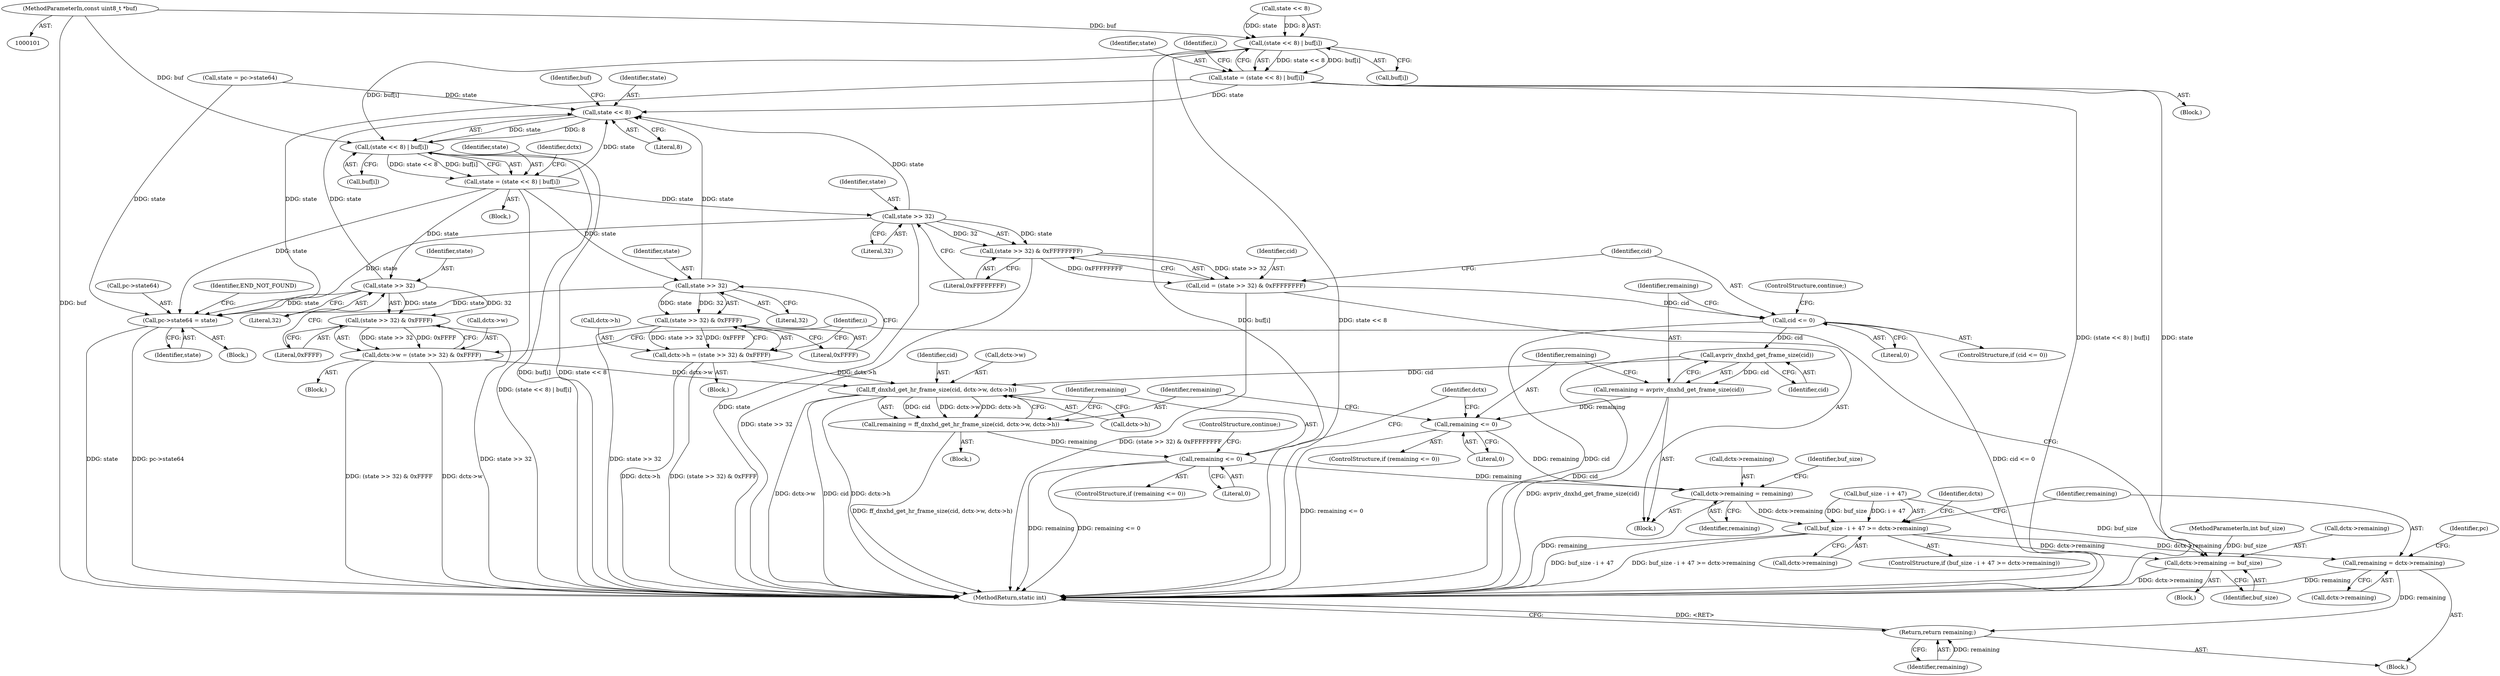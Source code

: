 digraph "0_FFmpeg_611b35627488a8d0763e75c25ee0875c5b7987dd@pointer" {
"1000103" [label="(MethodParameterIn,const uint8_t *buf)"];
"1000145" [label="(Call,(state << 8) | buf[i])"];
"1000143" [label="(Call,state = (state << 8) | buf[i])"];
"1000196" [label="(Call,state << 8)"];
"1000195" [label="(Call,(state << 8) | buf[i])"];
"1000193" [label="(Call,state = (state << 8) | buf[i])"];
"1000214" [label="(Call,state >> 32)"];
"1000213" [label="(Call,(state >> 32) & 0xFFFF)"];
"1000209" [label="(Call,dctx->h = (state >> 32) & 0xFFFF)"];
"1000268" [label="(Call,ff_dnxhd_get_hr_frame_size(cid, dctx->w, dctx->h))"];
"1000266" [label="(Call,remaining = ff_dnxhd_get_hr_frame_size(cid, dctx->w, dctx->h))"];
"1000277" [label="(Call,remaining <= 0)"];
"1000281" [label="(Call,dctx->remaining = remaining)"];
"1000287" [label="(Call,buf_size - i + 47 >= dctx->remaining)"];
"1000298" [label="(Call,remaining = dctx->remaining)"];
"1000324" [label="(Return,return remaining;)"];
"1000328" [label="(Call,dctx->remaining -= buf_size)"];
"1000385" [label="(Call,pc->state64 = state)"];
"1000231" [label="(Call,state >> 32)"];
"1000230" [label="(Call,(state >> 32) & 0xFFFF)"];
"1000226" [label="(Call,dctx->w = (state >> 32) & 0xFFFF)"];
"1000247" [label="(Call,state >> 32)"];
"1000246" [label="(Call,(state >> 32) & 0xFFFFFFFF)"];
"1000244" [label="(Call,cid = (state >> 32) & 0xFFFFFFFF)"];
"1000253" [label="(Call,cid <= 0)"];
"1000259" [label="(Call,avpriv_dnxhd_get_frame_size(cid))"];
"1000257" [label="(Call,remaining = avpriv_dnxhd_get_frame_size(cid))"];
"1000262" [label="(Call,remaining <= 0)"];
"1000283" [label="(Identifier,dctx)"];
"1000227" [label="(Call,dctx->w)"];
"1000385" [label="(Call,pc->state64 = state)"];
"1000226" [label="(Call,dctx->w = (state >> 32) & 0xFFFF)"];
"1000279" [label="(Literal,0)"];
"1000277" [label="(Call,remaining <= 0)"];
"1000252" [label="(ControlStructure,if (cid <= 0))"];
"1000264" [label="(Literal,0)"];
"1000386" [label="(Call,pc->state64)"];
"1000257" [label="(Call,remaining = avpriv_dnxhd_get_frame_size(cid))"];
"1000187" [label="(Identifier,i)"];
"1000250" [label="(Literal,0xFFFFFFFF)"];
"1000213" [label="(Call,(state >> 32) & 0xFFFF)"];
"1000233" [label="(Literal,32)"];
"1000332" [label="(Identifier,buf_size)"];
"1000260" [label="(Identifier,cid)"];
"1000298" [label="(Call,remaining = dctx->remaining)"];
"1000268" [label="(Call,ff_dnxhd_get_hr_frame_size(cid, dctx->w, dctx->h))"];
"1000325" [label="(Identifier,remaining)"];
"1000225" [label="(Block,)"];
"1000188" [label="(Block,)"];
"1000246" [label="(Call,(state >> 32) & 0xFFFFFFFF)"];
"1000270" [label="(Call,dctx->w)"];
"1000199" [label="(Call,buf[i])"];
"1000209" [label="(Call,dctx->h = (state >> 32) & 0xFFFF)"];
"1000258" [label="(Identifier,remaining)"];
"1000299" [label="(Identifier,remaining)"];
"1000330" [label="(Identifier,dctx)"];
"1000194" [label="(Identifier,state)"];
"1000265" [label="(Block,)"];
"1000329" [label="(Call,dctx->remaining)"];
"1000324" [label="(Return,return remaining;)"];
"1000286" [label="(ControlStructure,if (buf_size - i + 47 >= dctx->remaining))"];
"1000253" [label="(Call,cid <= 0)"];
"1000230" [label="(Call,(state >> 32) & 0xFFFF)"];
"1000198" [label="(Literal,8)"];
"1000261" [label="(ControlStructure,if (remaining <= 0))"];
"1000105" [label="(Block,)"];
"1000217" [label="(Literal,0xFFFF)"];
"1000327" [label="(Block,)"];
"1000392" [label="(MethodReturn,static int)"];
"1000144" [label="(Identifier,state)"];
"1000259" [label="(Call,avpriv_dnxhd_get_frame_size(cid))"];
"1000245" [label="(Identifier,cid)"];
"1000242" [label="(Block,)"];
"1000282" [label="(Call,dctx->remaining)"];
"1000300" [label="(Call,dctx->remaining)"];
"1000287" [label="(Call,buf_size - i + 47 >= dctx->remaining)"];
"1000232" [label="(Identifier,state)"];
"1000154" [label="(Identifier,i)"];
"1000305" [label="(Identifier,pc)"];
"1000216" [label="(Literal,32)"];
"1000104" [label="(MethodParameterIn,int buf_size)"];
"1000263" [label="(Identifier,remaining)"];
"1000143" [label="(Call,state = (state << 8) | buf[i])"];
"1000267" [label="(Identifier,remaining)"];
"1000254" [label="(Identifier,cid)"];
"1000114" [label="(Call,state = pc->state64)"];
"1000285" [label="(Identifier,remaining)"];
"1000200" [label="(Identifier,buf)"];
"1000195" [label="(Call,(state << 8) | buf[i])"];
"1000142" [label="(Block,)"];
"1000269" [label="(Identifier,cid)"];
"1000266" [label="(Call,remaining = ff_dnxhd_get_hr_frame_size(cid, dctx->w, dctx->h))"];
"1000234" [label="(Literal,0xFFFF)"];
"1000197" [label="(Identifier,state)"];
"1000248" [label="(Identifier,state)"];
"1000244" [label="(Call,cid = (state >> 32) & 0xFFFFFFFF)"];
"1000146" [label="(Call,state << 8)"];
"1000196" [label="(Call,state << 8)"];
"1000149" [label="(Call,buf[i])"];
"1000293" [label="(Call,dctx->remaining)"];
"1000193" [label="(Call,state = (state << 8) | buf[i])"];
"1000276" [label="(ControlStructure,if (remaining <= 0))"];
"1000391" [label="(Identifier,END_NOT_FOUND)"];
"1000262" [label="(Call,remaining <= 0)"];
"1000255" [label="(Literal,0)"];
"1000288" [label="(Call,buf_size - i + 47)"];
"1000289" [label="(Identifier,buf_size)"];
"1000280" [label="(ControlStructure,continue;)"];
"1000389" [label="(Identifier,state)"];
"1000210" [label="(Call,dctx->h)"];
"1000296" [label="(Block,)"];
"1000247" [label="(Call,state >> 32)"];
"1000256" [label="(ControlStructure,continue;)"];
"1000145" [label="(Call,(state << 8) | buf[i])"];
"1000214" [label="(Call,state >> 32)"];
"1000281" [label="(Call,dctx->remaining = remaining)"];
"1000205" [label="(Identifier,dctx)"];
"1000328" [label="(Call,dctx->remaining -= buf_size)"];
"1000249" [label="(Literal,32)"];
"1000103" [label="(MethodParameterIn,const uint8_t *buf)"];
"1000273" [label="(Call,dctx->h)"];
"1000231" [label="(Call,state >> 32)"];
"1000215" [label="(Identifier,state)"];
"1000208" [label="(Block,)"];
"1000278" [label="(Identifier,remaining)"];
"1000103" -> "1000101"  [label="AST: "];
"1000103" -> "1000392"  [label="DDG: buf"];
"1000103" -> "1000145"  [label="DDG: buf"];
"1000103" -> "1000195"  [label="DDG: buf"];
"1000145" -> "1000143"  [label="AST: "];
"1000145" -> "1000149"  [label="CFG: "];
"1000146" -> "1000145"  [label="AST: "];
"1000149" -> "1000145"  [label="AST: "];
"1000143" -> "1000145"  [label="CFG: "];
"1000145" -> "1000392"  [label="DDG: buf[i]"];
"1000145" -> "1000392"  [label="DDG: state << 8"];
"1000145" -> "1000143"  [label="DDG: state << 8"];
"1000145" -> "1000143"  [label="DDG: buf[i]"];
"1000146" -> "1000145"  [label="DDG: state"];
"1000146" -> "1000145"  [label="DDG: 8"];
"1000145" -> "1000195"  [label="DDG: buf[i]"];
"1000143" -> "1000142"  [label="AST: "];
"1000144" -> "1000143"  [label="AST: "];
"1000154" -> "1000143"  [label="CFG: "];
"1000143" -> "1000392"  [label="DDG: state"];
"1000143" -> "1000392"  [label="DDG: (state << 8) | buf[i]"];
"1000143" -> "1000196"  [label="DDG: state"];
"1000143" -> "1000385"  [label="DDG: state"];
"1000196" -> "1000195"  [label="AST: "];
"1000196" -> "1000198"  [label="CFG: "];
"1000197" -> "1000196"  [label="AST: "];
"1000198" -> "1000196"  [label="AST: "];
"1000200" -> "1000196"  [label="CFG: "];
"1000196" -> "1000195"  [label="DDG: state"];
"1000196" -> "1000195"  [label="DDG: 8"];
"1000247" -> "1000196"  [label="DDG: state"];
"1000193" -> "1000196"  [label="DDG: state"];
"1000114" -> "1000196"  [label="DDG: state"];
"1000231" -> "1000196"  [label="DDG: state"];
"1000214" -> "1000196"  [label="DDG: state"];
"1000195" -> "1000193"  [label="AST: "];
"1000195" -> "1000199"  [label="CFG: "];
"1000199" -> "1000195"  [label="AST: "];
"1000193" -> "1000195"  [label="CFG: "];
"1000195" -> "1000392"  [label="DDG: buf[i]"];
"1000195" -> "1000392"  [label="DDG: state << 8"];
"1000195" -> "1000193"  [label="DDG: state << 8"];
"1000195" -> "1000193"  [label="DDG: buf[i]"];
"1000193" -> "1000188"  [label="AST: "];
"1000194" -> "1000193"  [label="AST: "];
"1000205" -> "1000193"  [label="CFG: "];
"1000193" -> "1000392"  [label="DDG: (state << 8) | buf[i]"];
"1000193" -> "1000214"  [label="DDG: state"];
"1000193" -> "1000231"  [label="DDG: state"];
"1000193" -> "1000247"  [label="DDG: state"];
"1000193" -> "1000385"  [label="DDG: state"];
"1000214" -> "1000213"  [label="AST: "];
"1000214" -> "1000216"  [label="CFG: "];
"1000215" -> "1000214"  [label="AST: "];
"1000216" -> "1000214"  [label="AST: "];
"1000217" -> "1000214"  [label="CFG: "];
"1000214" -> "1000213"  [label="DDG: state"];
"1000214" -> "1000213"  [label="DDG: 32"];
"1000214" -> "1000385"  [label="DDG: state"];
"1000213" -> "1000209"  [label="AST: "];
"1000213" -> "1000217"  [label="CFG: "];
"1000217" -> "1000213"  [label="AST: "];
"1000209" -> "1000213"  [label="CFG: "];
"1000213" -> "1000392"  [label="DDG: state >> 32"];
"1000213" -> "1000209"  [label="DDG: state >> 32"];
"1000213" -> "1000209"  [label="DDG: 0xFFFF"];
"1000209" -> "1000208"  [label="AST: "];
"1000210" -> "1000209"  [label="AST: "];
"1000187" -> "1000209"  [label="CFG: "];
"1000209" -> "1000392"  [label="DDG: dctx->h"];
"1000209" -> "1000392"  [label="DDG: (state >> 32) & 0xFFFF"];
"1000209" -> "1000268"  [label="DDG: dctx->h"];
"1000268" -> "1000266"  [label="AST: "];
"1000268" -> "1000273"  [label="CFG: "];
"1000269" -> "1000268"  [label="AST: "];
"1000270" -> "1000268"  [label="AST: "];
"1000273" -> "1000268"  [label="AST: "];
"1000266" -> "1000268"  [label="CFG: "];
"1000268" -> "1000392"  [label="DDG: cid"];
"1000268" -> "1000392"  [label="DDG: dctx->h"];
"1000268" -> "1000392"  [label="DDG: dctx->w"];
"1000268" -> "1000266"  [label="DDG: cid"];
"1000268" -> "1000266"  [label="DDG: dctx->w"];
"1000268" -> "1000266"  [label="DDG: dctx->h"];
"1000259" -> "1000268"  [label="DDG: cid"];
"1000226" -> "1000268"  [label="DDG: dctx->w"];
"1000266" -> "1000265"  [label="AST: "];
"1000267" -> "1000266"  [label="AST: "];
"1000278" -> "1000266"  [label="CFG: "];
"1000266" -> "1000392"  [label="DDG: ff_dnxhd_get_hr_frame_size(cid, dctx->w, dctx->h)"];
"1000266" -> "1000277"  [label="DDG: remaining"];
"1000277" -> "1000276"  [label="AST: "];
"1000277" -> "1000279"  [label="CFG: "];
"1000278" -> "1000277"  [label="AST: "];
"1000279" -> "1000277"  [label="AST: "];
"1000280" -> "1000277"  [label="CFG: "];
"1000283" -> "1000277"  [label="CFG: "];
"1000277" -> "1000392"  [label="DDG: remaining"];
"1000277" -> "1000392"  [label="DDG: remaining <= 0"];
"1000277" -> "1000281"  [label="DDG: remaining"];
"1000281" -> "1000242"  [label="AST: "];
"1000281" -> "1000285"  [label="CFG: "];
"1000282" -> "1000281"  [label="AST: "];
"1000285" -> "1000281"  [label="AST: "];
"1000289" -> "1000281"  [label="CFG: "];
"1000281" -> "1000392"  [label="DDG: remaining"];
"1000262" -> "1000281"  [label="DDG: remaining"];
"1000281" -> "1000287"  [label="DDG: dctx->remaining"];
"1000287" -> "1000286"  [label="AST: "];
"1000287" -> "1000293"  [label="CFG: "];
"1000288" -> "1000287"  [label="AST: "];
"1000293" -> "1000287"  [label="AST: "];
"1000299" -> "1000287"  [label="CFG: "];
"1000330" -> "1000287"  [label="CFG: "];
"1000287" -> "1000392"  [label="DDG: buf_size - i + 47 >= dctx->remaining"];
"1000287" -> "1000392"  [label="DDG: buf_size - i + 47"];
"1000288" -> "1000287"  [label="DDG: buf_size"];
"1000288" -> "1000287"  [label="DDG: i + 47"];
"1000287" -> "1000298"  [label="DDG: dctx->remaining"];
"1000287" -> "1000328"  [label="DDG: dctx->remaining"];
"1000298" -> "1000296"  [label="AST: "];
"1000298" -> "1000300"  [label="CFG: "];
"1000299" -> "1000298"  [label="AST: "];
"1000300" -> "1000298"  [label="AST: "];
"1000305" -> "1000298"  [label="CFG: "];
"1000298" -> "1000392"  [label="DDG: remaining"];
"1000298" -> "1000324"  [label="DDG: remaining"];
"1000324" -> "1000296"  [label="AST: "];
"1000324" -> "1000325"  [label="CFG: "];
"1000325" -> "1000324"  [label="AST: "];
"1000392" -> "1000324"  [label="CFG: "];
"1000324" -> "1000392"  [label="DDG: <RET>"];
"1000325" -> "1000324"  [label="DDG: remaining"];
"1000328" -> "1000327"  [label="AST: "];
"1000328" -> "1000332"  [label="CFG: "];
"1000329" -> "1000328"  [label="AST: "];
"1000332" -> "1000328"  [label="AST: "];
"1000187" -> "1000328"  [label="CFG: "];
"1000328" -> "1000392"  [label="DDG: dctx->remaining"];
"1000288" -> "1000328"  [label="DDG: buf_size"];
"1000104" -> "1000328"  [label="DDG: buf_size"];
"1000385" -> "1000105"  [label="AST: "];
"1000385" -> "1000389"  [label="CFG: "];
"1000386" -> "1000385"  [label="AST: "];
"1000389" -> "1000385"  [label="AST: "];
"1000391" -> "1000385"  [label="CFG: "];
"1000385" -> "1000392"  [label="DDG: state"];
"1000385" -> "1000392"  [label="DDG: pc->state64"];
"1000247" -> "1000385"  [label="DDG: state"];
"1000114" -> "1000385"  [label="DDG: state"];
"1000231" -> "1000385"  [label="DDG: state"];
"1000231" -> "1000230"  [label="AST: "];
"1000231" -> "1000233"  [label="CFG: "];
"1000232" -> "1000231"  [label="AST: "];
"1000233" -> "1000231"  [label="AST: "];
"1000234" -> "1000231"  [label="CFG: "];
"1000231" -> "1000230"  [label="DDG: state"];
"1000231" -> "1000230"  [label="DDG: 32"];
"1000230" -> "1000226"  [label="AST: "];
"1000230" -> "1000234"  [label="CFG: "];
"1000234" -> "1000230"  [label="AST: "];
"1000226" -> "1000230"  [label="CFG: "];
"1000230" -> "1000392"  [label="DDG: state >> 32"];
"1000230" -> "1000226"  [label="DDG: state >> 32"];
"1000230" -> "1000226"  [label="DDG: 0xFFFF"];
"1000226" -> "1000225"  [label="AST: "];
"1000227" -> "1000226"  [label="AST: "];
"1000187" -> "1000226"  [label="CFG: "];
"1000226" -> "1000392"  [label="DDG: dctx->w"];
"1000226" -> "1000392"  [label="DDG: (state >> 32) & 0xFFFF"];
"1000247" -> "1000246"  [label="AST: "];
"1000247" -> "1000249"  [label="CFG: "];
"1000248" -> "1000247"  [label="AST: "];
"1000249" -> "1000247"  [label="AST: "];
"1000250" -> "1000247"  [label="CFG: "];
"1000247" -> "1000392"  [label="DDG: state"];
"1000247" -> "1000246"  [label="DDG: state"];
"1000247" -> "1000246"  [label="DDG: 32"];
"1000246" -> "1000244"  [label="AST: "];
"1000246" -> "1000250"  [label="CFG: "];
"1000250" -> "1000246"  [label="AST: "];
"1000244" -> "1000246"  [label="CFG: "];
"1000246" -> "1000392"  [label="DDG: state >> 32"];
"1000246" -> "1000244"  [label="DDG: state >> 32"];
"1000246" -> "1000244"  [label="DDG: 0xFFFFFFFF"];
"1000244" -> "1000242"  [label="AST: "];
"1000245" -> "1000244"  [label="AST: "];
"1000254" -> "1000244"  [label="CFG: "];
"1000244" -> "1000392"  [label="DDG: (state >> 32) & 0xFFFFFFFF"];
"1000244" -> "1000253"  [label="DDG: cid"];
"1000253" -> "1000252"  [label="AST: "];
"1000253" -> "1000255"  [label="CFG: "];
"1000254" -> "1000253"  [label="AST: "];
"1000255" -> "1000253"  [label="AST: "];
"1000256" -> "1000253"  [label="CFG: "];
"1000258" -> "1000253"  [label="CFG: "];
"1000253" -> "1000392"  [label="DDG: cid <= 0"];
"1000253" -> "1000392"  [label="DDG: cid"];
"1000253" -> "1000259"  [label="DDG: cid"];
"1000259" -> "1000257"  [label="AST: "];
"1000259" -> "1000260"  [label="CFG: "];
"1000260" -> "1000259"  [label="AST: "];
"1000257" -> "1000259"  [label="CFG: "];
"1000259" -> "1000392"  [label="DDG: cid"];
"1000259" -> "1000257"  [label="DDG: cid"];
"1000257" -> "1000242"  [label="AST: "];
"1000258" -> "1000257"  [label="AST: "];
"1000263" -> "1000257"  [label="CFG: "];
"1000257" -> "1000392"  [label="DDG: avpriv_dnxhd_get_frame_size(cid)"];
"1000257" -> "1000262"  [label="DDG: remaining"];
"1000262" -> "1000261"  [label="AST: "];
"1000262" -> "1000264"  [label="CFG: "];
"1000263" -> "1000262"  [label="AST: "];
"1000264" -> "1000262"  [label="AST: "];
"1000267" -> "1000262"  [label="CFG: "];
"1000283" -> "1000262"  [label="CFG: "];
"1000262" -> "1000392"  [label="DDG: remaining <= 0"];
}
